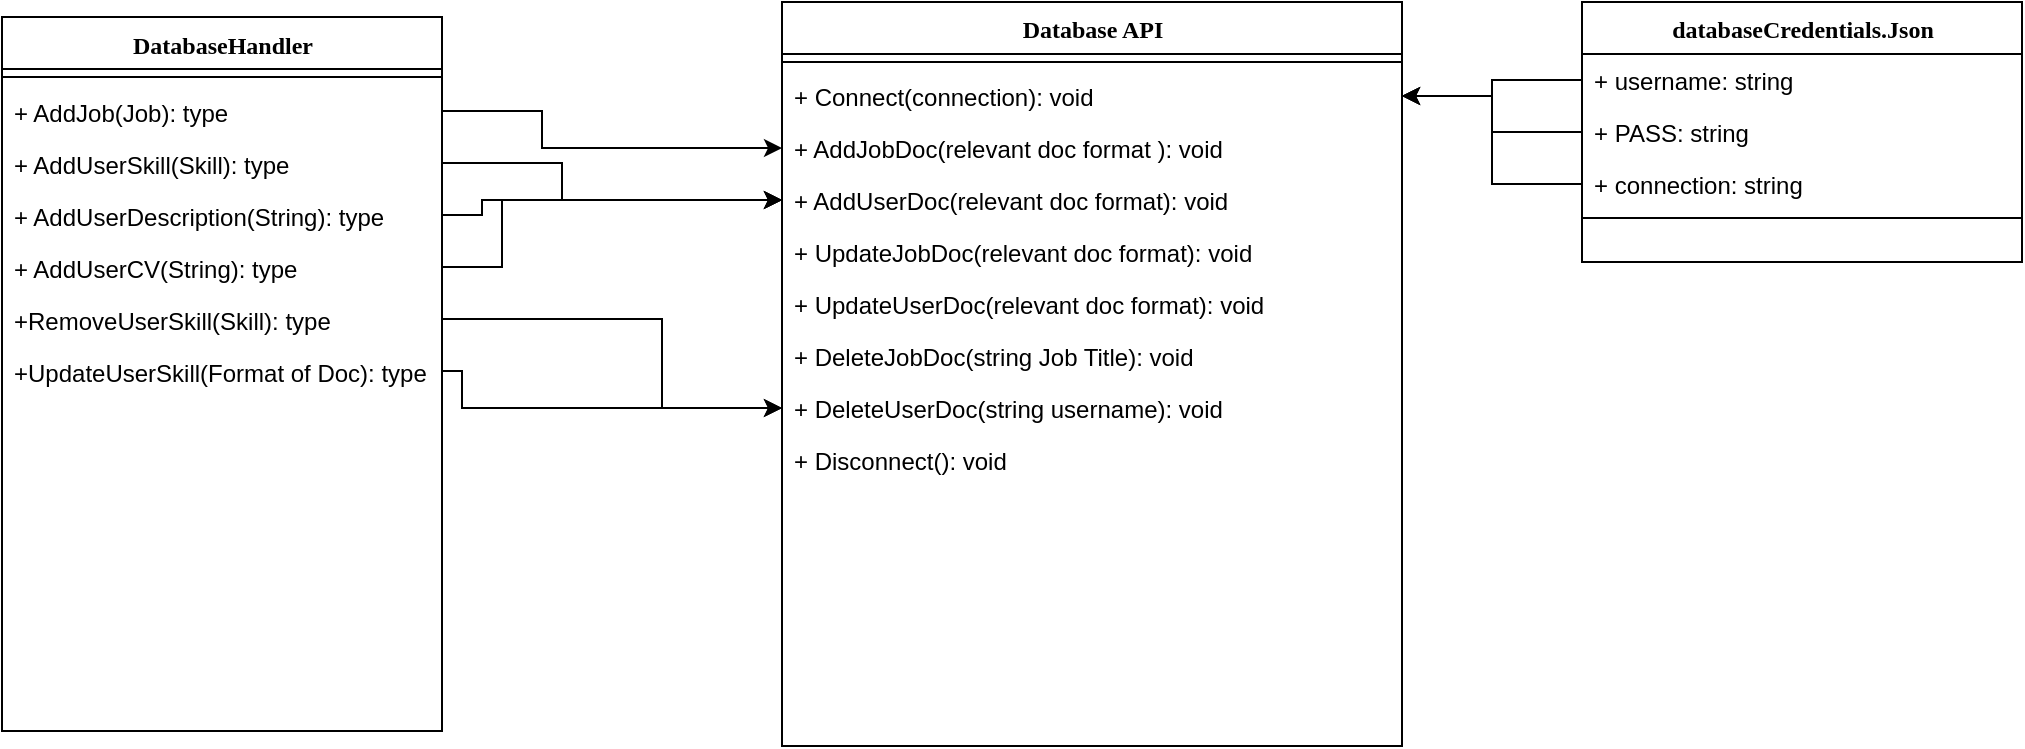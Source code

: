 <mxfile version="14.2.9" type="device"><diagram name="Page-1" id="9f46799a-70d6-7492-0946-bef42562c5a5"><mxGraphModel dx="1422" dy="794" grid="1" gridSize="10" guides="1" tooltips="1" connect="1" arrows="1" fold="1" page="1" pageScale="1" pageWidth="1100" pageHeight="850" background="#ffffff" math="0" shadow="0"><root><mxCell id="0"/><mxCell id="1" parent="0"/><mxCell id="78961159f06e98e8-17" value="Database API" style="swimlane;html=1;fontStyle=1;align=center;verticalAlign=top;childLayout=stackLayout;horizontal=1;startSize=26;horizontalStack=0;resizeParent=1;resizeLast=0;collapsible=1;marginBottom=0;swimlaneFillColor=#ffffff;rounded=0;shadow=0;comic=0;labelBackgroundColor=none;strokeWidth=1;fillColor=none;fontFamily=Verdana;fontSize=12" parent="1" vertex="1"><mxGeometry x="470" y="40" width="310" height="372" as="geometry"/></mxCell><mxCell id="78961159f06e98e8-19" value="" style="line;html=1;strokeWidth=1;fillColor=none;align=left;verticalAlign=middle;spacingTop=-1;spacingLeft=3;spacingRight=3;rotatable=0;labelPosition=right;points=[];portConstraint=eastwest;" parent="78961159f06e98e8-17" vertex="1"><mxGeometry y="26" width="310" height="8" as="geometry"/></mxCell><mxCell id="78961159f06e98e8-20" value="+ Connect(connection): void" style="text;html=1;strokeColor=none;fillColor=none;align=left;verticalAlign=top;spacingLeft=4;spacingRight=4;whiteSpace=wrap;overflow=hidden;rotatable=0;points=[[0,0.5],[1,0.5]];portConstraint=eastwest;" parent="78961159f06e98e8-17" vertex="1"><mxGeometry y="34" width="310" height="26" as="geometry"/></mxCell><mxCell id="78961159f06e98e8-27" value="+ AddJobDoc(relevant doc format ): void&amp;nbsp;" style="text;html=1;strokeColor=none;fillColor=none;align=left;verticalAlign=top;spacingLeft=4;spacingRight=4;whiteSpace=wrap;overflow=hidden;rotatable=0;points=[[0,0.5],[1,0.5]];portConstraint=eastwest;" parent="78961159f06e98e8-17" vertex="1"><mxGeometry y="60" width="310" height="26" as="geometry"/></mxCell><mxCell id="M8fAfSaLSfEi2y38RrPZ-3" value="+ AddUserDoc(relevant doc format): void&amp;nbsp;" style="text;html=1;strokeColor=none;fillColor=none;align=left;verticalAlign=top;spacingLeft=4;spacingRight=4;whiteSpace=wrap;overflow=hidden;rotatable=0;points=[[0,0.5],[1,0.5]];portConstraint=eastwest;" vertex="1" parent="78961159f06e98e8-17"><mxGeometry y="86" width="310" height="26" as="geometry"/></mxCell><mxCell id="M8fAfSaLSfEi2y38RrPZ-1" value="+ UpdateJobDoc(relevant doc format): void&amp;nbsp;" style="text;html=1;strokeColor=none;fillColor=none;align=left;verticalAlign=top;spacingLeft=4;spacingRight=4;whiteSpace=wrap;overflow=hidden;rotatable=0;points=[[0,0.5],[1,0.5]];portConstraint=eastwest;" vertex="1" parent="78961159f06e98e8-17"><mxGeometry y="112" width="310" height="26" as="geometry"/></mxCell><mxCell id="M8fAfSaLSfEi2y38RrPZ-4" value="+ UpdateUserDoc(relevant doc format): void&amp;nbsp;" style="text;html=1;strokeColor=none;fillColor=none;align=left;verticalAlign=top;spacingLeft=4;spacingRight=4;whiteSpace=wrap;overflow=hidden;rotatable=0;points=[[0,0.5],[1,0.5]];portConstraint=eastwest;" vertex="1" parent="78961159f06e98e8-17"><mxGeometry y="138" width="310" height="26" as="geometry"/></mxCell><mxCell id="M8fAfSaLSfEi2y38RrPZ-2" value="+ DeleteJobDoc(string Job Title): void&amp;nbsp;" style="text;html=1;strokeColor=none;fillColor=none;align=left;verticalAlign=top;spacingLeft=4;spacingRight=4;whiteSpace=wrap;overflow=hidden;rotatable=0;points=[[0,0.5],[1,0.5]];portConstraint=eastwest;" vertex="1" parent="78961159f06e98e8-17"><mxGeometry y="164" width="310" height="26" as="geometry"/></mxCell><mxCell id="M8fAfSaLSfEi2y38RrPZ-5" value="+ DeleteUserDoc(string username): void&amp;nbsp;" style="text;html=1;strokeColor=none;fillColor=none;align=left;verticalAlign=top;spacingLeft=4;spacingRight=4;whiteSpace=wrap;overflow=hidden;rotatable=0;points=[[0,0.5],[1,0.5]];portConstraint=eastwest;" vertex="1" parent="78961159f06e98e8-17"><mxGeometry y="190" width="310" height="26" as="geometry"/></mxCell><mxCell id="M8fAfSaLSfEi2y38RrPZ-7" value="+ Disconnect(): void" style="text;html=1;strokeColor=none;fillColor=none;align=left;verticalAlign=top;spacingLeft=4;spacingRight=4;whiteSpace=wrap;overflow=hidden;rotatable=0;points=[[0,0.5],[1,0.5]];portConstraint=eastwest;" vertex="1" parent="78961159f06e98e8-17"><mxGeometry y="216" width="310" height="26" as="geometry"/></mxCell><mxCell id="78961159f06e98e8-30" value="DatabaseHandler" style="swimlane;html=1;fontStyle=1;align=center;verticalAlign=top;childLayout=stackLayout;horizontal=1;startSize=26;horizontalStack=0;resizeParent=1;resizeLast=0;collapsible=1;marginBottom=0;swimlaneFillColor=#ffffff;rounded=0;shadow=0;comic=0;labelBackgroundColor=none;strokeWidth=1;fillColor=none;fontFamily=Verdana;fontSize=12" parent="1" vertex="1"><mxGeometry x="80" y="47.5" width="220" height="357" as="geometry"/></mxCell><mxCell id="78961159f06e98e8-38" value="" style="line;html=1;strokeWidth=1;fillColor=none;align=left;verticalAlign=middle;spacingTop=-1;spacingLeft=3;spacingRight=3;rotatable=0;labelPosition=right;points=[];portConstraint=eastwest;" parent="78961159f06e98e8-30" vertex="1"><mxGeometry y="26" width="220" height="8" as="geometry"/></mxCell><mxCell id="78961159f06e98e8-39" value="+ AddJob(Job): type" style="text;html=1;strokeColor=none;fillColor=none;align=left;verticalAlign=top;spacingLeft=4;spacingRight=4;whiteSpace=wrap;overflow=hidden;rotatable=0;points=[[0,0.5],[1,0.5]];portConstraint=eastwest;" parent="78961159f06e98e8-30" vertex="1"><mxGeometry y="34" width="220" height="26" as="geometry"/></mxCell><mxCell id="78961159f06e98e8-40" value="+ AddUserSkill(Skill): type" style="text;html=1;strokeColor=none;fillColor=none;align=left;verticalAlign=top;spacingLeft=4;spacingRight=4;whiteSpace=wrap;overflow=hidden;rotatable=0;points=[[0,0.5],[1,0.5]];portConstraint=eastwest;" parent="78961159f06e98e8-30" vertex="1"><mxGeometry y="60" width="220" height="26" as="geometry"/></mxCell><mxCell id="M8fAfSaLSfEi2y38RrPZ-13" value="+ AddUserDescription(String): type" style="text;html=1;strokeColor=none;fillColor=none;align=left;verticalAlign=top;spacingLeft=4;spacingRight=4;whiteSpace=wrap;overflow=hidden;rotatable=0;points=[[0,0.5],[1,0.5]];portConstraint=eastwest;" vertex="1" parent="78961159f06e98e8-30"><mxGeometry y="86" width="220" height="26" as="geometry"/></mxCell><mxCell id="M8fAfSaLSfEi2y38RrPZ-15" value="+ AddUserCV(String): type" style="text;html=1;strokeColor=none;fillColor=none;align=left;verticalAlign=top;spacingLeft=4;spacingRight=4;whiteSpace=wrap;overflow=hidden;rotatable=0;points=[[0,0.5],[1,0.5]];portConstraint=eastwest;" vertex="1" parent="78961159f06e98e8-30"><mxGeometry y="112" width="220" height="26" as="geometry"/></mxCell><mxCell id="78961159f06e98e8-42" value="+RemoveUserSkill(Skill): type" style="text;html=1;strokeColor=none;fillColor=none;align=left;verticalAlign=top;spacingLeft=4;spacingRight=4;whiteSpace=wrap;overflow=hidden;rotatable=0;points=[[0,0.5],[1,0.5]];portConstraint=eastwest;" parent="78961159f06e98e8-30" vertex="1"><mxGeometry y="138" width="220" height="26" as="geometry"/></mxCell><mxCell id="M8fAfSaLSfEi2y38RrPZ-8" value="+UpdateUserSkill(Format of Doc): type" style="text;html=1;strokeColor=none;fillColor=none;align=left;verticalAlign=top;spacingLeft=4;spacingRight=4;whiteSpace=wrap;overflow=hidden;rotatable=0;points=[[0,0.5],[1,0.5]];portConstraint=eastwest;" vertex="1" parent="78961159f06e98e8-30"><mxGeometry y="164" width="220" height="26" as="geometry"/></mxCell><mxCell id="M8fAfSaLSfEi2y38RrPZ-9" style="edgeStyle=orthogonalEdgeStyle;rounded=0;orthogonalLoop=1;jettySize=auto;html=1;entryX=0;entryY=0.5;entryDx=0;entryDy=0;" edge="1" parent="1" source="78961159f06e98e8-39" target="78961159f06e98e8-27"><mxGeometry relative="1" as="geometry"><Array as="points"><mxPoint x="350" y="95"/><mxPoint x="350" y="113"/></Array></mxGeometry></mxCell><mxCell id="M8fAfSaLSfEi2y38RrPZ-10" style="edgeStyle=orthogonalEdgeStyle;rounded=0;orthogonalLoop=1;jettySize=auto;html=1;entryX=0;entryY=0.5;entryDx=0;entryDy=0;" edge="1" parent="1" source="78961159f06e98e8-40" target="M8fAfSaLSfEi2y38RrPZ-3"><mxGeometry relative="1" as="geometry"><Array as="points"><mxPoint x="360" y="121"/><mxPoint x="360" y="139"/></Array></mxGeometry></mxCell><mxCell id="M8fAfSaLSfEi2y38RrPZ-11" style="edgeStyle=orthogonalEdgeStyle;rounded=0;orthogonalLoop=1;jettySize=auto;html=1;entryX=0;entryY=0.5;entryDx=0;entryDy=0;" edge="1" parent="1" source="78961159f06e98e8-42" target="M8fAfSaLSfEi2y38RrPZ-5"><mxGeometry relative="1" as="geometry"><Array as="points"><mxPoint x="410" y="199"/><mxPoint x="410" y="243"/></Array></mxGeometry></mxCell><mxCell id="M8fAfSaLSfEi2y38RrPZ-12" style="edgeStyle=orthogonalEdgeStyle;rounded=0;orthogonalLoop=1;jettySize=auto;html=1;" edge="1" parent="1" source="M8fAfSaLSfEi2y38RrPZ-8"><mxGeometry relative="1" as="geometry"><mxPoint x="470" y="243" as="targetPoint"/><Array as="points"><mxPoint x="310" y="225"/><mxPoint x="310" y="243"/></Array></mxGeometry></mxCell><mxCell id="M8fAfSaLSfEi2y38RrPZ-14" style="edgeStyle=orthogonalEdgeStyle;rounded=0;orthogonalLoop=1;jettySize=auto;html=1;entryX=0;entryY=0.5;entryDx=0;entryDy=0;" edge="1" parent="1" source="M8fAfSaLSfEi2y38RrPZ-13" target="M8fAfSaLSfEi2y38RrPZ-3"><mxGeometry relative="1" as="geometry"><Array as="points"><mxPoint x="320" y="147"/><mxPoint x="320" y="139"/></Array></mxGeometry></mxCell><mxCell id="M8fAfSaLSfEi2y38RrPZ-16" style="edgeStyle=orthogonalEdgeStyle;rounded=0;orthogonalLoop=1;jettySize=auto;html=1;entryX=0;entryY=0.5;entryDx=0;entryDy=0;" edge="1" parent="1" source="M8fAfSaLSfEi2y38RrPZ-15" target="M8fAfSaLSfEi2y38RrPZ-3"><mxGeometry relative="1" as="geometry"><Array as="points"><mxPoint x="330" y="173"/><mxPoint x="330" y="139"/></Array></mxGeometry></mxCell><mxCell id="M8fAfSaLSfEi2y38RrPZ-18" value="databaseCredentials.Json" style="swimlane;html=1;fontStyle=1;align=center;verticalAlign=top;childLayout=stackLayout;horizontal=1;startSize=26;horizontalStack=0;resizeParent=1;resizeLast=0;collapsible=1;marginBottom=0;swimlaneFillColor=#ffffff;rounded=0;shadow=0;comic=0;labelBackgroundColor=none;strokeWidth=1;fillColor=none;fontFamily=Verdana;fontSize=12" vertex="1" parent="1"><mxGeometry x="870" y="40" width="220" height="130" as="geometry"/></mxCell><mxCell id="M8fAfSaLSfEi2y38RrPZ-19" value="+ username: string" style="text;html=1;strokeColor=none;fillColor=none;align=left;verticalAlign=top;spacingLeft=4;spacingRight=4;whiteSpace=wrap;overflow=hidden;rotatable=0;points=[[0,0.5],[1,0.5]];portConstraint=eastwest;" vertex="1" parent="M8fAfSaLSfEi2y38RrPZ-18"><mxGeometry y="26" width="220" height="26" as="geometry"/></mxCell><mxCell id="M8fAfSaLSfEi2y38RrPZ-20" value="+ PASS: string" style="text;html=1;strokeColor=none;fillColor=none;align=left;verticalAlign=top;spacingLeft=4;spacingRight=4;whiteSpace=wrap;overflow=hidden;rotatable=0;points=[[0,0.5],[1,0.5]];portConstraint=eastwest;" vertex="1" parent="M8fAfSaLSfEi2y38RrPZ-18"><mxGeometry y="52" width="220" height="26" as="geometry"/></mxCell><mxCell id="M8fAfSaLSfEi2y38RrPZ-21" value="+ connection: string" style="text;html=1;strokeColor=none;fillColor=none;align=left;verticalAlign=top;spacingLeft=4;spacingRight=4;whiteSpace=wrap;overflow=hidden;rotatable=0;points=[[0,0.5],[1,0.5]];portConstraint=eastwest;" vertex="1" parent="M8fAfSaLSfEi2y38RrPZ-18"><mxGeometry y="78" width="220" height="26" as="geometry"/></mxCell><mxCell id="M8fAfSaLSfEi2y38RrPZ-25" value="" style="line;html=1;strokeWidth=1;fillColor=none;align=left;verticalAlign=middle;spacingTop=-1;spacingLeft=3;spacingRight=3;rotatable=0;labelPosition=right;points=[];portConstraint=eastwest;" vertex="1" parent="M8fAfSaLSfEi2y38RrPZ-18"><mxGeometry y="104" width="220" height="8" as="geometry"/></mxCell><mxCell id="M8fAfSaLSfEi2y38RrPZ-32" style="edgeStyle=orthogonalEdgeStyle;rounded=0;orthogonalLoop=1;jettySize=auto;html=1;entryX=1;entryY=0.5;entryDx=0;entryDy=0;" edge="1" parent="1" source="M8fAfSaLSfEi2y38RrPZ-19" target="78961159f06e98e8-20"><mxGeometry relative="1" as="geometry"/></mxCell><mxCell id="M8fAfSaLSfEi2y38RrPZ-33" style="edgeStyle=orthogonalEdgeStyle;rounded=0;orthogonalLoop=1;jettySize=auto;html=1;entryX=1;entryY=0.5;entryDx=0;entryDy=0;" edge="1" parent="1" source="M8fAfSaLSfEi2y38RrPZ-20" target="78961159f06e98e8-20"><mxGeometry relative="1" as="geometry"/></mxCell><mxCell id="M8fAfSaLSfEi2y38RrPZ-34" style="edgeStyle=orthogonalEdgeStyle;rounded=0;orthogonalLoop=1;jettySize=auto;html=1;entryX=1;entryY=0.5;entryDx=0;entryDy=0;" edge="1" parent="1" source="M8fAfSaLSfEi2y38RrPZ-21" target="78961159f06e98e8-20"><mxGeometry relative="1" as="geometry"/></mxCell></root></mxGraphModel></diagram></mxfile>